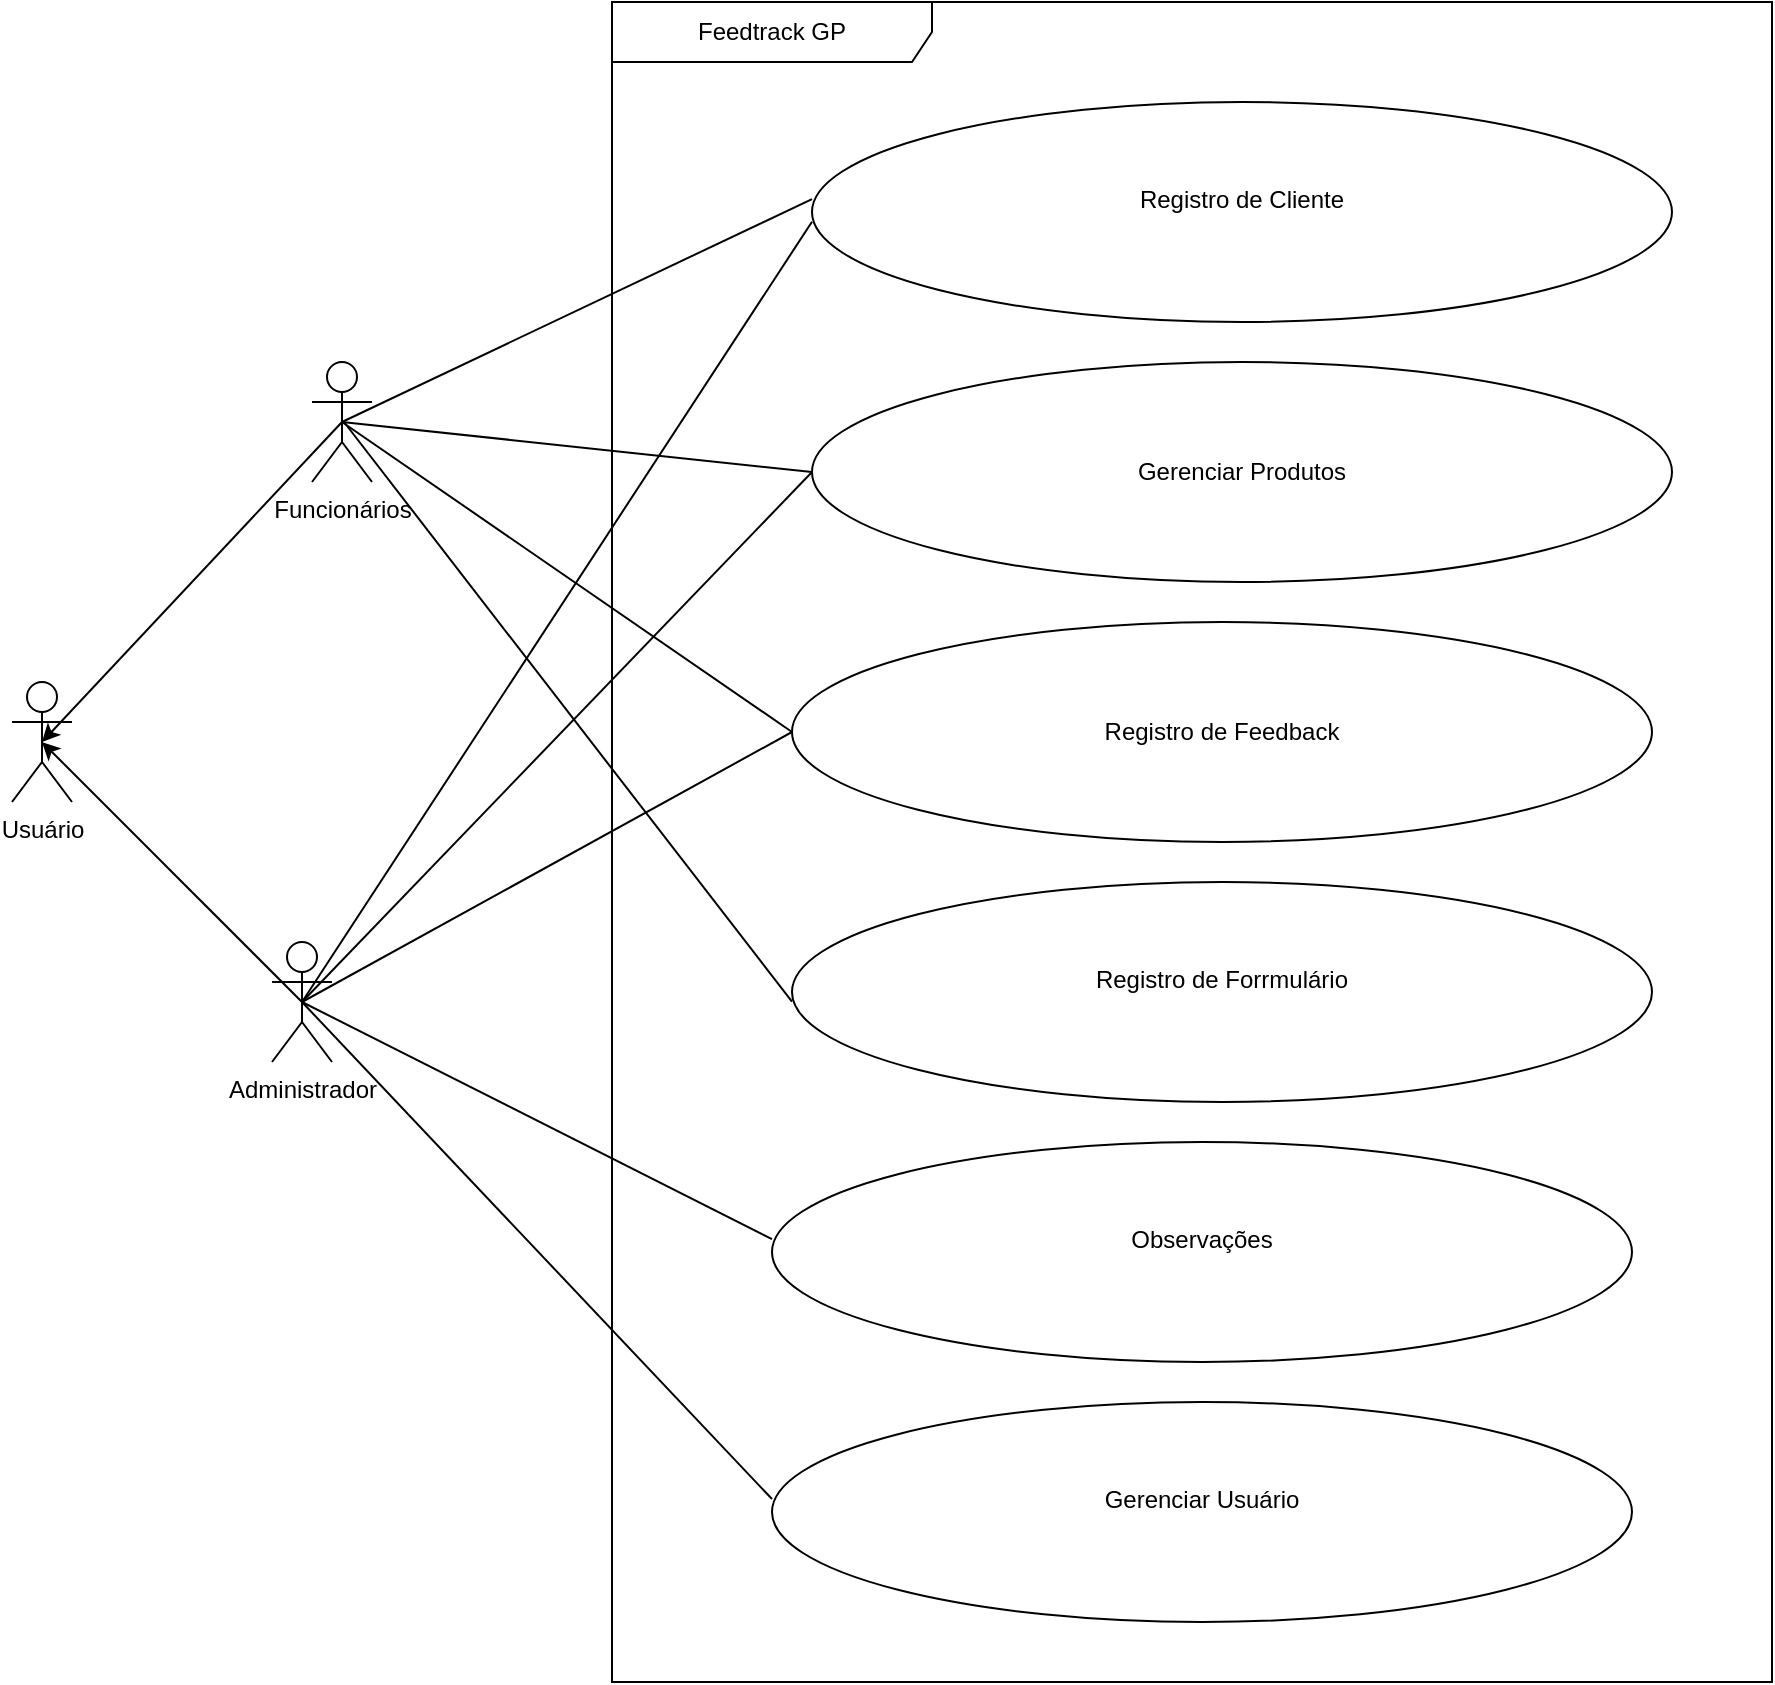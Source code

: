 <mxfile>
    <diagram id="Ogp230cFNuVrEqbx9-aM" name="Visão-Geral-Domínio">
        <mxGraphModel dx="1456" dy="801" grid="1" gridSize="10" guides="1" tooltips="1" connect="1" arrows="1" fold="1" page="1" pageScale="1" pageWidth="850" pageHeight="1100" math="0" shadow="0">
            <root>
                <mxCell id="0"/>
                <mxCell id="1" parent="0"/>
                <mxCell id="2" value="Feedtrack GP" style="shape=umlFrame;whiteSpace=wrap;html=1;pointerEvents=0;recursiveResize=0;container=1;collapsible=0;width=160;" parent="1" vertex="1">
                    <mxGeometry x="350" y="200" width="580" height="840" as="geometry"/>
                </mxCell>
                <mxCell id="15" value="" style="shape=ellipse;container=1;horizontal=1;horizontalStack=0;resizeParent=1;resizeParentMax=0;resizeLast=0;html=1;dashed=0;collapsible=0;" parent="2" vertex="1">
                    <mxGeometry x="100" y="180" width="430" height="110" as="geometry"/>
                </mxCell>
                <mxCell id="16" value="Gerenciar Produtos" style="html=1;strokeColor=none;fillColor=none;align=center;verticalAlign=middle;rotatable=0;whiteSpace=wrap;" parent="15" vertex="1">
                    <mxGeometry y="32.352" width="430" height="45.294" as="geometry"/>
                </mxCell>
                <mxCell id="17" value="" style="shape=ellipse;container=1;horizontal=1;horizontalStack=0;resizeParent=1;resizeParentMax=0;resizeLast=0;html=1;dashed=0;collapsible=0;" parent="2" vertex="1">
                    <mxGeometry x="100" y="50" width="430" height="110" as="geometry"/>
                </mxCell>
                <mxCell id="18" value="Registro de Cliente" style="html=1;strokeColor=none;fillColor=none;align=center;verticalAlign=middle;rotatable=0;whiteSpace=wrap;" parent="17" vertex="1">
                    <mxGeometry y="25.882" width="430" height="45.294" as="geometry"/>
                </mxCell>
                <mxCell id="19" value="" style="shape=ellipse;container=1;horizontal=1;horizontalStack=0;resizeParent=1;resizeParentMax=0;resizeLast=0;html=1;dashed=0;collapsible=0;" parent="2" vertex="1">
                    <mxGeometry x="90" y="310" width="430" height="110" as="geometry"/>
                </mxCell>
                <mxCell id="20" value="Registro de Feedback" style="html=1;strokeColor=none;fillColor=none;align=center;verticalAlign=middle;rotatable=0;whiteSpace=wrap;" parent="19" vertex="1">
                    <mxGeometry x="10" y="32.35" width="410" height="45.29" as="geometry"/>
                </mxCell>
                <mxCell id="21" value="" style="shape=ellipse;container=1;horizontal=1;horizontalStack=0;resizeParent=1;resizeParentMax=0;resizeLast=0;html=1;dashed=0;collapsible=0;" parent="2" vertex="1">
                    <mxGeometry x="90" y="440" width="430" height="110" as="geometry"/>
                </mxCell>
                <mxCell id="22" value="Registro de Forrmulário" style="html=1;strokeColor=none;fillColor=none;align=center;verticalAlign=middle;rotatable=0;whiteSpace=wrap;" parent="21" vertex="1">
                    <mxGeometry y="25.882" width="430" height="45.294" as="geometry"/>
                </mxCell>
                <mxCell id="23" value="" style="shape=ellipse;container=1;horizontal=1;horizontalStack=0;resizeParent=1;resizeParentMax=0;resizeLast=0;html=1;dashed=0;collapsible=0;" parent="2" vertex="1">
                    <mxGeometry x="80" y="570" width="430" height="110" as="geometry"/>
                </mxCell>
                <mxCell id="24" value="Observações" style="html=1;strokeColor=none;fillColor=none;align=center;verticalAlign=middle;rotatable=0;whiteSpace=wrap;" parent="23" vertex="1">
                    <mxGeometry y="25.882" width="430" height="45.294" as="geometry"/>
                </mxCell>
                <mxCell id="10" value="" style="shape=ellipse;container=1;horizontal=1;horizontalStack=0;resizeParent=1;resizeParentMax=0;resizeLast=0;html=1;dashed=0;collapsible=0;" parent="2" vertex="1">
                    <mxGeometry x="80" y="700" width="430" height="110" as="geometry"/>
                </mxCell>
                <mxCell id="11" value="Gerenciar Usuário" style="html=1;strokeColor=none;fillColor=none;align=center;verticalAlign=middle;rotatable=0;whiteSpace=wrap;" parent="10" vertex="1">
                    <mxGeometry y="25.882" width="430" height="45.294" as="geometry"/>
                </mxCell>
                <mxCell id="3" value="Administrador&lt;div&gt;&lt;br&gt;&lt;/div&gt;" style="shape=umlActor;verticalLabelPosition=bottom;verticalAlign=top;html=1;" parent="1" vertex="1">
                    <mxGeometry x="180" y="670" width="30" height="60" as="geometry"/>
                </mxCell>
                <mxCell id="4" value="&lt;div&gt;Funcionários&lt;/div&gt;" style="shape=umlActor;verticalLabelPosition=bottom;verticalAlign=top;html=1;" parent="1" vertex="1">
                    <mxGeometry x="200" y="380" width="30" height="60" as="geometry"/>
                </mxCell>
                <mxCell id="7" value="Usuário&lt;div&gt;&lt;br&gt;&lt;/div&gt;" style="shape=umlActor;verticalLabelPosition=bottom;verticalAlign=top;html=1;" parent="1" vertex="1">
                    <mxGeometry x="50" y="540" width="30" height="60" as="geometry"/>
                </mxCell>
                <mxCell id="8" style="edgeStyle=none;html=1;exitX=0.5;exitY=0.5;exitDx=0;exitDy=0;exitPerimeter=0;entryX=0.5;entryY=0.5;entryDx=0;entryDy=0;entryPerimeter=0;endArrow=classic;endFill=1;" parent="1" source="4" target="7" edge="1">
                    <mxGeometry relative="1" as="geometry"/>
                </mxCell>
                <mxCell id="9" style="edgeStyle=none;html=1;exitX=0.5;exitY=0.5;exitDx=0;exitDy=0;exitPerimeter=0;entryX=0.5;entryY=0.5;entryDx=0;entryDy=0;entryPerimeter=0;endArrow=classic;endFill=1;" parent="1" source="3" target="7" edge="1">
                    <mxGeometry relative="1" as="geometry">
                        <mxPoint x="215" y="420" as="sourcePoint"/>
                        <mxPoint x="75" y="580" as="targetPoint"/>
                    </mxGeometry>
                </mxCell>
                <mxCell id="30" style="edgeStyle=none;html=1;exitX=0;exitY=0.5;exitDx=0;exitDy=0;entryX=0.5;entryY=0.5;entryDx=0;entryDy=0;entryPerimeter=0;endArrow=none;endFill=0;" parent="1" source="11" target="3" edge="1">
                    <mxGeometry relative="1" as="geometry"/>
                </mxCell>
                <mxCell id="31" style="edgeStyle=none;html=1;exitX=0;exitY=0.5;exitDx=0;exitDy=0;entryX=0.5;entryY=0.5;entryDx=0;entryDy=0;entryPerimeter=0;endArrow=none;endFill=0;" parent="1" source="18" target="4" edge="1">
                    <mxGeometry relative="1" as="geometry"/>
                </mxCell>
                <mxCell id="32" style="edgeStyle=none;html=1;entryX=0.5;entryY=0.5;entryDx=0;entryDy=0;entryPerimeter=0;endArrow=none;endFill=0;exitX=0;exitY=0.5;exitDx=0;exitDy=0;" parent="1" source="16" target="4" edge="1">
                    <mxGeometry relative="1" as="geometry"/>
                </mxCell>
                <mxCell id="33" style="edgeStyle=none;html=1;entryX=0.5;entryY=0.5;entryDx=0;entryDy=0;entryPerimeter=0;exitX=0;exitY=0.75;exitDx=0;exitDy=0;endArrow=none;endFill=0;" parent="1" source="18" target="3" edge="1">
                    <mxGeometry relative="1" as="geometry"/>
                </mxCell>
                <mxCell id="34" style="edgeStyle=none;html=1;entryX=0.5;entryY=0.5;entryDx=0;entryDy=0;entryPerimeter=0;endArrow=none;endFill=0;exitX=0;exitY=0.5;exitDx=0;exitDy=0;" parent="1" source="19" target="4" edge="1">
                    <mxGeometry relative="1" as="geometry">
                        <mxPoint x="440" y="570" as="sourcePoint"/>
                    </mxGeometry>
                </mxCell>
                <mxCell id="35" style="edgeStyle=none;html=1;entryX=0.5;entryY=0.5;entryDx=0;entryDy=0;entryPerimeter=0;exitX=0;exitY=0.5;exitDx=0;exitDy=0;endArrow=none;endFill=0;" parent="1" source="19" target="3" edge="1">
                    <mxGeometry relative="1" as="geometry"/>
                </mxCell>
                <mxCell id="38" style="edgeStyle=none;html=1;entryX=0.5;entryY=0.5;entryDx=0;entryDy=0;entryPerimeter=0;exitX=0;exitY=0.5;exitDx=0;exitDy=0;endArrow=none;endFill=0;" parent="1" source="16" target="3" edge="1">
                    <mxGeometry relative="1" as="geometry"/>
                </mxCell>
                <mxCell id="39" style="edgeStyle=none;html=1;exitX=0;exitY=0.75;exitDx=0;exitDy=0;endArrow=none;endFill=0;" parent="1" source="22" edge="1">
                    <mxGeometry relative="1" as="geometry">
                        <mxPoint x="216" y="410" as="targetPoint"/>
                    </mxGeometry>
                </mxCell>
                <mxCell id="40" style="edgeStyle=none;html=1;entryX=0.5;entryY=0.5;entryDx=0;entryDy=0;entryPerimeter=0;exitX=0;exitY=0.5;exitDx=0;exitDy=0;endArrow=none;endFill=0;" parent="1" source="24" target="3" edge="1">
                    <mxGeometry relative="1" as="geometry"/>
                </mxCell>
            </root>
        </mxGraphModel>
    </diagram>
    <diagram id="60QMo4iGGCd3Ksd6Dm8v" name="Subdomínio-Gestão_Clientes">
        <mxGraphModel dx="1216" dy="801" grid="1" gridSize="10" guides="1" tooltips="1" connect="1" arrows="1" fold="1" page="1" pageScale="1" pageWidth="850" pageHeight="1100" math="0" shadow="0">
            <root>
                <mxCell id="0"/>
                <mxCell id="1" parent="0"/>
                <mxCell id="TLDfQnZ_Xopkt6newSEb-1" value="&lt;div&gt;Funcionários&lt;/div&gt;" style="shape=umlActor;verticalLabelPosition=bottom;verticalAlign=top;html=1;" vertex="1" parent="1">
                    <mxGeometry x="130" y="230" width="30" height="60" as="geometry"/>
                </mxCell>
                <mxCell id="9u6-SMGlgM0C-FZWu7tn-1" value="Administrador&lt;div&gt;&lt;br&gt;&lt;/div&gt;" style="shape=umlActor;verticalLabelPosition=bottom;verticalAlign=top;html=1;" vertex="1" parent="1">
                    <mxGeometry x="130" y="460" width="30" height="60" as="geometry"/>
                </mxCell>
                <mxCell id="BPRLt1gvi2N8AYVLfHpz-1" value="Subdomínio Gestão_Clien&lt;span style=&quot;background-color: transparent;&quot;&gt;tes&lt;/span&gt;" style="shape=umlFrame;whiteSpace=wrap;html=1;pointerEvents=0;recursiveResize=0;container=1;collapsible=0;width=190;height=30;" vertex="1" parent="1">
                    <mxGeometry x="210" y="90" width="650" height="610" as="geometry"/>
                </mxCell>
                <mxCell id="BPRLt1gvi2N8AYVLfHpz-4" value="" style="shape=ellipse;container=1;horizontal=1;horizontalStack=0;resizeParent=1;resizeParentMax=0;resizeLast=0;html=1;dashed=0;collapsible=0;" vertex="1" parent="BPRLt1gvi2N8AYVLfHpz-1">
                    <mxGeometry x="20" y="240" width="260" height="90" as="geometry"/>
                </mxCell>
                <mxCell id="BPRLt1gvi2N8AYVLfHpz-5" value="Registro de Cliente" style="html=1;strokeColor=none;fillColor=none;align=center;verticalAlign=middle;rotatable=0;whiteSpace=wrap;" vertex="1" parent="BPRLt1gvi2N8AYVLfHpz-4">
                    <mxGeometry x="20" y="26.47" width="240" height="37.06" as="geometry"/>
                </mxCell>
                <mxCell id="BPRLt1gvi2N8AYVLfHpz-27" value="" style="shape=ellipse;container=1;horizontal=1;horizontalStack=0;resizeParent=1;resizeParentMax=0;resizeLast=0;html=1;dashed=0;collapsible=0;" vertex="1" parent="BPRLt1gvi2N8AYVLfHpz-1">
                    <mxGeometry x="370" y="70" width="260" height="90" as="geometry"/>
                </mxCell>
                <mxCell id="BPRLt1gvi2N8AYVLfHpz-28" value="Criar cliente" style="html=1;strokeColor=none;fillColor=none;align=center;verticalAlign=middle;rotatable=0;whiteSpace=wrap;" vertex="1" parent="BPRLt1gvi2N8AYVLfHpz-27">
                    <mxGeometry y="26.466" width="260" height="37.059" as="geometry"/>
                </mxCell>
                <mxCell id="BPRLt1gvi2N8AYVLfHpz-29" value="" style="shape=ellipse;container=1;horizontal=1;horizontalStack=0;resizeParent=1;resizeParentMax=0;resizeLast=0;html=1;dashed=0;collapsible=0;" vertex="1" parent="BPRLt1gvi2N8AYVLfHpz-1">
                    <mxGeometry x="370" y="200" width="260" height="90" as="geometry"/>
                </mxCell>
                <mxCell id="BPRLt1gvi2N8AYVLfHpz-30" value="Reuperar cliente" style="html=1;strokeColor=none;fillColor=none;align=center;verticalAlign=middle;rotatable=0;whiteSpace=wrap;" vertex="1" parent="BPRLt1gvi2N8AYVLfHpz-29">
                    <mxGeometry y="26.466" width="260" height="37.059" as="geometry"/>
                </mxCell>
                <mxCell id="BPRLt1gvi2N8AYVLfHpz-31" value="" style="shape=ellipse;container=1;horizontal=1;horizontalStack=0;resizeParent=1;resizeParentMax=0;resizeLast=0;html=1;dashed=0;collapsible=0;" vertex="1" parent="BPRLt1gvi2N8AYVLfHpz-1">
                    <mxGeometry x="360" y="310" width="260" height="90" as="geometry"/>
                </mxCell>
                <mxCell id="BPRLt1gvi2N8AYVLfHpz-32" value="Atualizar cliente" style="html=1;strokeColor=none;fillColor=none;align=center;verticalAlign=middle;rotatable=0;whiteSpace=wrap;" vertex="1" parent="BPRLt1gvi2N8AYVLfHpz-31">
                    <mxGeometry y="26.466" width="260" height="37.059" as="geometry"/>
                </mxCell>
                <mxCell id="BPRLt1gvi2N8AYVLfHpz-33" value="" style="shape=ellipse;container=1;horizontal=1;horizontalStack=0;resizeParent=1;resizeParentMax=0;resizeLast=0;html=1;dashed=0;collapsible=0;" vertex="1" parent="BPRLt1gvi2N8AYVLfHpz-1">
                    <mxGeometry x="360" y="420" width="260" height="90" as="geometry"/>
                </mxCell>
                <mxCell id="BPRLt1gvi2N8AYVLfHpz-34" value="Deletar cliente" style="html=1;strokeColor=none;fillColor=none;align=center;verticalAlign=middle;rotatable=0;whiteSpace=wrap;" vertex="1" parent="BPRLt1gvi2N8AYVLfHpz-33">
                    <mxGeometry y="26.466" width="260" height="37.059" as="geometry"/>
                </mxCell>
                <mxCell id="BPRLt1gvi2N8AYVLfHpz-35" value="&amp;lt;&amp;lt;extend&amp;gt;&amp;gt;" style="html=1;verticalAlign=bottom;labelBackgroundColor=none;endArrow=open;endFill=0;dashed=1;exitX=0;exitY=0.75;exitDx=0;exitDy=0;entryX=0.723;entryY=0.067;entryDx=0;entryDy=0;entryPerimeter=0;" edge="1" parent="BPRLt1gvi2N8AYVLfHpz-1" source="BPRLt1gvi2N8AYVLfHpz-28" target="BPRLt1gvi2N8AYVLfHpz-4">
                    <mxGeometry width="160" relative="1" as="geometry">
                        <mxPoint x="130" y="250" as="sourcePoint"/>
                        <mxPoint x="290" y="250" as="targetPoint"/>
                    </mxGeometry>
                </mxCell>
                <mxCell id="BPRLt1gvi2N8AYVLfHpz-36" value="&amp;lt;&amp;lt;extend&amp;gt;&amp;gt;" style="html=1;verticalAlign=bottom;labelBackgroundColor=none;endArrow=open;endFill=0;dashed=1;exitX=0;exitY=0.5;exitDx=0;exitDy=0;entryX=0.854;entryY=0.167;entryDx=0;entryDy=0;entryPerimeter=0;" edge="1" parent="BPRLt1gvi2N8AYVLfHpz-1" source="BPRLt1gvi2N8AYVLfHpz-29" target="BPRLt1gvi2N8AYVLfHpz-4">
                    <mxGeometry width="160" relative="1" as="geometry">
                        <mxPoint x="320" y="134" as="sourcePoint"/>
                        <mxPoint x="218" y="256" as="targetPoint"/>
                    </mxGeometry>
                </mxCell>
                <mxCell id="BPRLt1gvi2N8AYVLfHpz-37" value="&amp;lt;&amp;lt;extend&amp;gt;&amp;gt;" style="html=1;verticalAlign=bottom;labelBackgroundColor=none;endArrow=open;endFill=0;dashed=1;exitX=0;exitY=0.5;exitDx=0;exitDy=0;entryX=0.969;entryY=0.733;entryDx=0;entryDy=0;entryPerimeter=0;" edge="1" parent="BPRLt1gvi2N8AYVLfHpz-1" source="BPRLt1gvi2N8AYVLfHpz-32" target="BPRLt1gvi2N8AYVLfHpz-4">
                    <mxGeometry width="160" relative="1" as="geometry">
                        <mxPoint x="330" y="144" as="sourcePoint"/>
                        <mxPoint x="228" y="266" as="targetPoint"/>
                    </mxGeometry>
                </mxCell>
                <mxCell id="BPRLt1gvi2N8AYVLfHpz-38" value="&amp;lt;&amp;lt;extend&amp;gt;&amp;gt;" style="html=1;verticalAlign=bottom;labelBackgroundColor=none;endArrow=open;endFill=0;dashed=1;exitX=0;exitY=0.5;exitDx=0;exitDy=0;entryX=0.85;entryY=0.9;entryDx=0;entryDy=0;entryPerimeter=0;" edge="1" parent="BPRLt1gvi2N8AYVLfHpz-1" source="BPRLt1gvi2N8AYVLfHpz-34" target="BPRLt1gvi2N8AYVLfHpz-4">
                    <mxGeometry width="160" relative="1" as="geometry">
                        <mxPoint x="340" y="154" as="sourcePoint"/>
                        <mxPoint x="238" y="276" as="targetPoint"/>
                    </mxGeometry>
                </mxCell>
                <mxCell id="BPRLt1gvi2N8AYVLfHpz-39" style="edgeStyle=none;html=1;entryX=0.5;entryY=0.5;entryDx=0;entryDy=0;entryPerimeter=0;exitX=0;exitY=0.5;exitDx=0;exitDy=0;endArrow=none;endFill=0;" edge="1" parent="1" source="BPRLt1gvi2N8AYVLfHpz-4" target="TLDfQnZ_Xopkt6newSEb-1">
                    <mxGeometry relative="1" as="geometry"/>
                </mxCell>
                <mxCell id="BPRLt1gvi2N8AYVLfHpz-40" style="edgeStyle=none;html=1;entryX=0.5;entryY=0.5;entryDx=0;entryDy=0;entryPerimeter=0;exitX=0;exitY=0.5;exitDx=0;exitDy=0;endArrow=none;endFill=0;" edge="1" parent="1" source="BPRLt1gvi2N8AYVLfHpz-4" target="9u6-SMGlgM0C-FZWu7tn-1">
                    <mxGeometry relative="1" as="geometry">
                        <mxPoint x="240" y="385" as="sourcePoint"/>
                        <mxPoint x="155" y="270" as="targetPoint"/>
                    </mxGeometry>
                </mxCell>
            </root>
        </mxGraphModel>
    </diagram>
    <diagram id="KkEZVV5sevTK0r5oRL3t" name="Subdomínio-Produtos">
        <mxGraphModel dx="1456" dy="801" grid="1" gridSize="10" guides="1" tooltips="1" connect="1" arrows="1" fold="1" page="1" pageScale="1" pageWidth="850" pageHeight="1100" math="0" shadow="0">
            <root>
                <mxCell id="0"/>
                <mxCell id="1" parent="0"/>
            </root>
        </mxGraphModel>
    </diagram>
    <diagram id="NPJSrmPh0s8holYXsfMD" name="Subdomínio-Feedback">
        <mxGraphModel dx="1456" dy="801" grid="1" gridSize="10" guides="1" tooltips="1" connect="1" arrows="1" fold="1" page="1" pageScale="1" pageWidth="850" pageHeight="1100" math="0" shadow="0">
            <root>
                <mxCell id="0"/>
                <mxCell id="1" parent="0"/>
            </root>
        </mxGraphModel>
    </diagram>
    <diagram id="u0Pys8OKiqK_ye9eLoKc" name="Subdomínio-Gestão_Funcionários">
        <mxGraphModel dx="1456" dy="801" grid="1" gridSize="10" guides="1" tooltips="1" connect="1" arrows="1" fold="1" page="1" pageScale="1" pageWidth="850" pageHeight="1100" math="0" shadow="0">
            <root>
                <mxCell id="0"/>
                <mxCell id="1" parent="0"/>
            </root>
        </mxGraphModel>
    </diagram>
</mxfile>